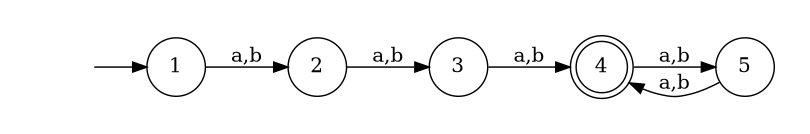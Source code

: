 digraph {
	rankdir=LR;
	margin=0.2;
	size=5;
	node [margin=0.1 shape=circle];
	4[margin=0 shape=doublecircle];
	" "[color=white width=0];
	" " -> 1;
	1 -> 2 [label="a,b"];
	2 -> 3 [label="a,b"];
	3 -> 4 [label="a,b"];
	4 -> 5 [label="a,b"];
	5 -> 4 [label="a,b"];
}
